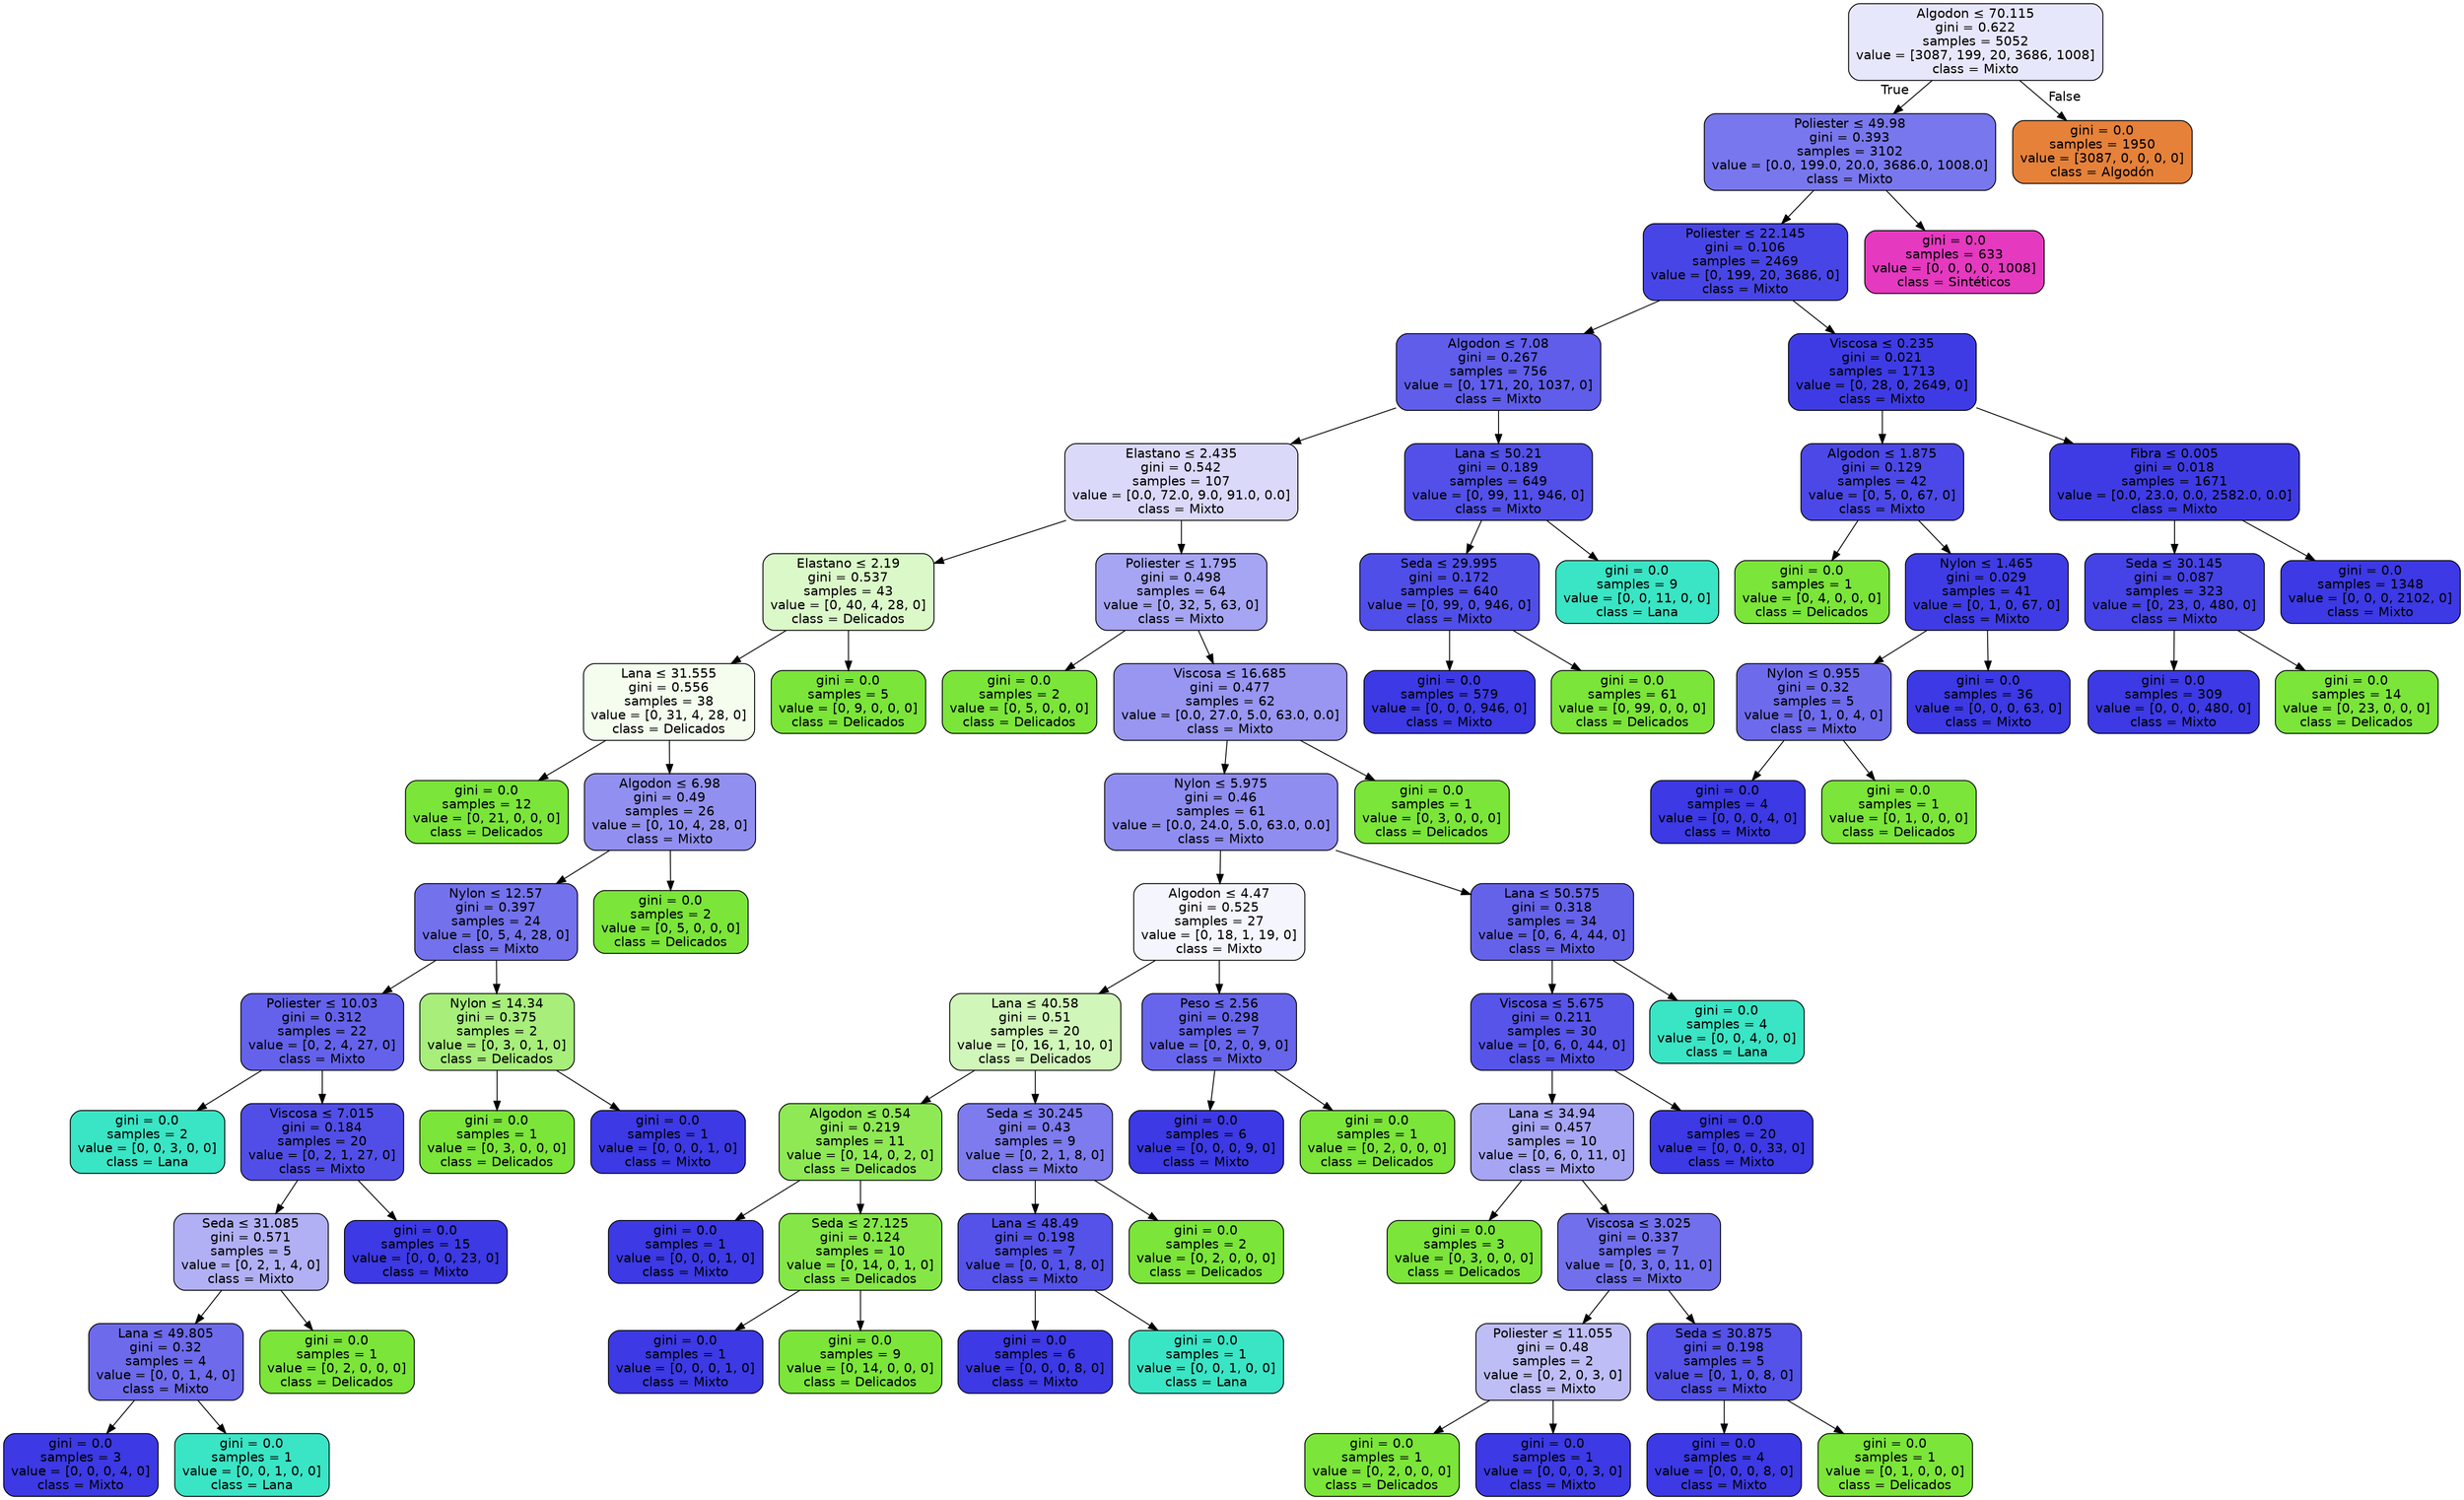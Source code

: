 digraph Tree {
node [shape=box, style="filled, rounded", color="black", fontname="helvetica"] ;
edge [fontname="helvetica"] ;
0 [label=<Algodon &le; 70.115<br/>gini = 0.622<br/>samples = 5052<br/>value = [3087, 199, 20, 3686, 1008]<br/>class = Mixto>, fillcolor="#e7e7fc"] ;
1 [label=<Poliester &le; 49.98<br/>gini = 0.393<br/>samples = 3102<br/>value = [0.0, 199.0, 20.0, 3686.0, 1008.0]<br/>class = Mixto>, fillcolor="#7977ed"] ;
0 -> 1 [labeldistance=2.5, labelangle=45, headlabel="True"] ;
2 [label=<Poliester &le; 22.145<br/>gini = 0.106<br/>samples = 2469<br/>value = [0, 199, 20, 3686, 0]<br/>class = Mixto>, fillcolor="#4845e7"] ;
1 -> 2 ;
3 [label=<Algodon &le; 7.08<br/>gini = 0.267<br/>samples = 756<br/>value = [0, 171, 20, 1037, 0]<br/>class = Mixto>, fillcolor="#5f5dea"] ;
2 -> 3 ;
4 [label=<Elastano &le; 2.435<br/>gini = 0.542<br/>samples = 107<br/>value = [0.0, 72.0, 9.0, 91.0, 0.0]<br/>class = Mixto>, fillcolor="#dad9fa"] ;
3 -> 4 ;
5 [label=<Elastano &le; 2.19<br/>gini = 0.537<br/>samples = 43<br/>value = [0, 40, 4, 28, 0]<br/>class = Delicados>, fillcolor="#dbf8c9"] ;
4 -> 5 ;
6 [label=<Lana &le; 31.555<br/>gini = 0.556<br/>samples = 38<br/>value = [0, 31, 4, 28, 0]<br/>class = Delicados>, fillcolor="#f4fdee"] ;
5 -> 6 ;
7 [label=<gini = 0.0<br/>samples = 12<br/>value = [0, 21, 0, 0, 0]<br/>class = Delicados>, fillcolor="#7be539"] ;
6 -> 7 ;
8 [label=<Algodon &le; 6.98<br/>gini = 0.49<br/>samples = 26<br/>value = [0, 10, 4, 28, 0]<br/>class = Mixto>, fillcolor="#9190f0"] ;
6 -> 8 ;
9 [label=<Nylon &le; 12.57<br/>gini = 0.397<br/>samples = 24<br/>value = [0, 5, 4, 28, 0]<br/>class = Mixto>, fillcolor="#7371ec"] ;
8 -> 9 ;
10 [label=<Poliester &le; 10.03<br/>gini = 0.312<br/>samples = 22<br/>value = [0, 2, 4, 27, 0]<br/>class = Mixto>, fillcolor="#6462ea"] ;
9 -> 10 ;
11 [label=<gini = 0.0<br/>samples = 2<br/>value = [0, 0, 3, 0, 0]<br/>class = Lana>, fillcolor="#39e5c5"] ;
10 -> 11 ;
12 [label=<Viscosa &le; 7.015<br/>gini = 0.184<br/>samples = 20<br/>value = [0, 2, 1, 27, 0]<br/>class = Mixto>, fillcolor="#514ee8"] ;
10 -> 12 ;
13 [label=<Seda &le; 31.085<br/>gini = 0.571<br/>samples = 5<br/>value = [0, 2, 1, 4, 0]<br/>class = Mixto>, fillcolor="#b1b0f5"] ;
12 -> 13 ;
14 [label=<Lana &le; 49.805<br/>gini = 0.32<br/>samples = 4<br/>value = [0, 0, 1, 4, 0]<br/>class = Mixto>, fillcolor="#6d6aec"] ;
13 -> 14 ;
15 [label=<gini = 0.0<br/>samples = 3<br/>value = [0, 0, 0, 4, 0]<br/>class = Mixto>, fillcolor="#3c39e5"] ;
14 -> 15 ;
16 [label=<gini = 0.0<br/>samples = 1<br/>value = [0, 0, 1, 0, 0]<br/>class = Lana>, fillcolor="#39e5c5"] ;
14 -> 16 ;
17 [label=<gini = 0.0<br/>samples = 1<br/>value = [0, 2, 0, 0, 0]<br/>class = Delicados>, fillcolor="#7be539"] ;
13 -> 17 ;
18 [label=<gini = 0.0<br/>samples = 15<br/>value = [0, 0, 0, 23, 0]<br/>class = Mixto>, fillcolor="#3c39e5"] ;
12 -> 18 ;
19 [label=<Nylon &le; 14.34<br/>gini = 0.375<br/>samples = 2<br/>value = [0, 3, 0, 1, 0]<br/>class = Delicados>, fillcolor="#a7ee7b"] ;
9 -> 19 ;
20 [label=<gini = 0.0<br/>samples = 1<br/>value = [0, 3, 0, 0, 0]<br/>class = Delicados>, fillcolor="#7be539"] ;
19 -> 20 ;
21 [label=<gini = 0.0<br/>samples = 1<br/>value = [0, 0, 0, 1, 0]<br/>class = Mixto>, fillcolor="#3c39e5"] ;
19 -> 21 ;
22 [label=<gini = 0.0<br/>samples = 2<br/>value = [0, 5, 0, 0, 0]<br/>class = Delicados>, fillcolor="#7be539"] ;
8 -> 22 ;
23 [label=<gini = 0.0<br/>samples = 5<br/>value = [0, 9, 0, 0, 0]<br/>class = Delicados>, fillcolor="#7be539"] ;
5 -> 23 ;
24 [label=<Poliester &le; 1.795<br/>gini = 0.498<br/>samples = 64<br/>value = [0, 32, 5, 63, 0]<br/>class = Mixto>, fillcolor="#a6a5f3"] ;
4 -> 24 ;
25 [label=<gini = 0.0<br/>samples = 2<br/>value = [0, 5, 0, 0, 0]<br/>class = Delicados>, fillcolor="#7be539"] ;
24 -> 25 ;
26 [label=<Viscosa &le; 16.685<br/>gini = 0.477<br/>samples = 62<br/>value = [0.0, 27.0, 5.0, 63.0, 0.0]<br/>class = Mixto>, fillcolor="#9896f1"] ;
24 -> 26 ;
27 [label=<Nylon &le; 5.975<br/>gini = 0.46<br/>samples = 61<br/>value = [0.0, 24.0, 5.0, 63.0, 0.0]<br/>class = Mixto>, fillcolor="#8f8df0"] ;
26 -> 27 ;
28 [label=<Algodon &le; 4.47<br/>gini = 0.525<br/>samples = 27<br/>value = [0, 18, 1, 19, 0]<br/>class = Mixto>, fillcolor="#f5f5fe"] ;
27 -> 28 ;
29 [label=<Lana &le; 40.58<br/>gini = 0.51<br/>samples = 20<br/>value = [0, 16, 1, 10, 0]<br/>class = Delicados>, fillcolor="#d0f6b9"] ;
28 -> 29 ;
30 [label=<Algodon &le; 0.54<br/>gini = 0.219<br/>samples = 11<br/>value = [0, 14, 0, 2, 0]<br/>class = Delicados>, fillcolor="#8ee955"] ;
29 -> 30 ;
31 [label=<gini = 0.0<br/>samples = 1<br/>value = [0, 0, 0, 1, 0]<br/>class = Mixto>, fillcolor="#3c39e5"] ;
30 -> 31 ;
32 [label=<Seda &le; 27.125<br/>gini = 0.124<br/>samples = 10<br/>value = [0, 14, 0, 1, 0]<br/>class = Delicados>, fillcolor="#84e747"] ;
30 -> 32 ;
33 [label=<gini = 0.0<br/>samples = 1<br/>value = [0, 0, 0, 1, 0]<br/>class = Mixto>, fillcolor="#3c39e5"] ;
32 -> 33 ;
34 [label=<gini = 0.0<br/>samples = 9<br/>value = [0, 14, 0, 0, 0]<br/>class = Delicados>, fillcolor="#7be539"] ;
32 -> 34 ;
35 [label=<Seda &le; 30.245<br/>gini = 0.43<br/>samples = 9<br/>value = [0, 2, 1, 8, 0]<br/>class = Mixto>, fillcolor="#7d7bee"] ;
29 -> 35 ;
36 [label=<Lana &le; 48.49<br/>gini = 0.198<br/>samples = 7<br/>value = [0, 0, 1, 8, 0]<br/>class = Mixto>, fillcolor="#5452e8"] ;
35 -> 36 ;
37 [label=<gini = 0.0<br/>samples = 6<br/>value = [0, 0, 0, 8, 0]<br/>class = Mixto>, fillcolor="#3c39e5"] ;
36 -> 37 ;
38 [label=<gini = 0.0<br/>samples = 1<br/>value = [0, 0, 1, 0, 0]<br/>class = Lana>, fillcolor="#39e5c5"] ;
36 -> 38 ;
39 [label=<gini = 0.0<br/>samples = 2<br/>value = [0, 2, 0, 0, 0]<br/>class = Delicados>, fillcolor="#7be539"] ;
35 -> 39 ;
40 [label=<Peso &le; 2.56<br/>gini = 0.298<br/>samples = 7<br/>value = [0, 2, 0, 9, 0]<br/>class = Mixto>, fillcolor="#6765eb"] ;
28 -> 40 ;
41 [label=<gini = 0.0<br/>samples = 6<br/>value = [0, 0, 0, 9, 0]<br/>class = Mixto>, fillcolor="#3c39e5"] ;
40 -> 41 ;
42 [label=<gini = 0.0<br/>samples = 1<br/>value = [0, 2, 0, 0, 0]<br/>class = Delicados>, fillcolor="#7be539"] ;
40 -> 42 ;
43 [label=<Lana &le; 50.575<br/>gini = 0.318<br/>samples = 34<br/>value = [0, 6, 4, 44, 0]<br/>class = Mixto>, fillcolor="#6562ea"] ;
27 -> 43 ;
44 [label=<Viscosa &le; 5.675<br/>gini = 0.211<br/>samples = 30<br/>value = [0, 6, 0, 44, 0]<br/>class = Mixto>, fillcolor="#5754e9"] ;
43 -> 44 ;
45 [label=<Lana &le; 34.94<br/>gini = 0.457<br/>samples = 10<br/>value = [0, 6, 0, 11, 0]<br/>class = Mixto>, fillcolor="#a6a5f3"] ;
44 -> 45 ;
46 [label=<gini = 0.0<br/>samples = 3<br/>value = [0, 3, 0, 0, 0]<br/>class = Delicados>, fillcolor="#7be539"] ;
45 -> 46 ;
47 [label=<Viscosa &le; 3.025<br/>gini = 0.337<br/>samples = 7<br/>value = [0, 3, 0, 11, 0]<br/>class = Mixto>, fillcolor="#716fec"] ;
45 -> 47 ;
48 [label=<Poliester &le; 11.055<br/>gini = 0.48<br/>samples = 2<br/>value = [0, 2, 0, 3, 0]<br/>class = Mixto>, fillcolor="#bebdf6"] ;
47 -> 48 ;
49 [label=<gini = 0.0<br/>samples = 1<br/>value = [0, 2, 0, 0, 0]<br/>class = Delicados>, fillcolor="#7be539"] ;
48 -> 49 ;
50 [label=<gini = 0.0<br/>samples = 1<br/>value = [0, 0, 0, 3, 0]<br/>class = Mixto>, fillcolor="#3c39e5"] ;
48 -> 50 ;
51 [label=<Seda &le; 30.875<br/>gini = 0.198<br/>samples = 5<br/>value = [0, 1, 0, 8, 0]<br/>class = Mixto>, fillcolor="#5452e8"] ;
47 -> 51 ;
52 [label=<gini = 0.0<br/>samples = 4<br/>value = [0, 0, 0, 8, 0]<br/>class = Mixto>, fillcolor="#3c39e5"] ;
51 -> 52 ;
53 [label=<gini = 0.0<br/>samples = 1<br/>value = [0, 1, 0, 0, 0]<br/>class = Delicados>, fillcolor="#7be539"] ;
51 -> 53 ;
54 [label=<gini = 0.0<br/>samples = 20<br/>value = [0, 0, 0, 33, 0]<br/>class = Mixto>, fillcolor="#3c39e5"] ;
44 -> 54 ;
55 [label=<gini = 0.0<br/>samples = 4<br/>value = [0, 0, 4, 0, 0]<br/>class = Lana>, fillcolor="#39e5c5"] ;
43 -> 55 ;
56 [label=<gini = 0.0<br/>samples = 1<br/>value = [0, 3, 0, 0, 0]<br/>class = Delicados>, fillcolor="#7be539"] ;
26 -> 56 ;
57 [label=<Lana &le; 50.21<br/>gini = 0.189<br/>samples = 649<br/>value = [0, 99, 11, 946, 0]<br/>class = Mixto>, fillcolor="#5250e8"] ;
3 -> 57 ;
58 [label=<Seda &le; 29.995<br/>gini = 0.172<br/>samples = 640<br/>value = [0, 99, 0, 946, 0]<br/>class = Mixto>, fillcolor="#504ee8"] ;
57 -> 58 ;
59 [label=<gini = 0.0<br/>samples = 579<br/>value = [0, 0, 0, 946, 0]<br/>class = Mixto>, fillcolor="#3c39e5"] ;
58 -> 59 ;
60 [label=<gini = 0.0<br/>samples = 61<br/>value = [0, 99, 0, 0, 0]<br/>class = Delicados>, fillcolor="#7be539"] ;
58 -> 60 ;
61 [label=<gini = 0.0<br/>samples = 9<br/>value = [0, 0, 11, 0, 0]<br/>class = Lana>, fillcolor="#39e5c5"] ;
57 -> 61 ;
62 [label=<Viscosa &le; 0.235<br/>gini = 0.021<br/>samples = 1713<br/>value = [0, 28, 0, 2649, 0]<br/>class = Mixto>, fillcolor="#3e3be5"] ;
2 -> 62 ;
63 [label=<Algodon &le; 1.875<br/>gini = 0.129<br/>samples = 42<br/>value = [0, 5, 0, 67, 0]<br/>class = Mixto>, fillcolor="#4b48e7"] ;
62 -> 63 ;
64 [label=<gini = 0.0<br/>samples = 1<br/>value = [0, 4, 0, 0, 0]<br/>class = Delicados>, fillcolor="#7be539"] ;
63 -> 64 ;
65 [label=<Nylon &le; 1.465<br/>gini = 0.029<br/>samples = 41<br/>value = [0, 1, 0, 67, 0]<br/>class = Mixto>, fillcolor="#3f3ce5"] ;
63 -> 65 ;
66 [label=<Nylon &le; 0.955<br/>gini = 0.32<br/>samples = 5<br/>value = [0, 1, 0, 4, 0]<br/>class = Mixto>, fillcolor="#6d6aec"] ;
65 -> 66 ;
67 [label=<gini = 0.0<br/>samples = 4<br/>value = [0, 0, 0, 4, 0]<br/>class = Mixto>, fillcolor="#3c39e5"] ;
66 -> 67 ;
68 [label=<gini = 0.0<br/>samples = 1<br/>value = [0, 1, 0, 0, 0]<br/>class = Delicados>, fillcolor="#7be539"] ;
66 -> 68 ;
69 [label=<gini = 0.0<br/>samples = 36<br/>value = [0, 0, 0, 63, 0]<br/>class = Mixto>, fillcolor="#3c39e5"] ;
65 -> 69 ;
70 [label=<Fibra &le; 0.005<br/>gini = 0.018<br/>samples = 1671<br/>value = [0.0, 23.0, 0.0, 2582.0, 0.0]<br/>class = Mixto>, fillcolor="#3e3be5"] ;
62 -> 70 ;
71 [label=<Seda &le; 30.145<br/>gini = 0.087<br/>samples = 323<br/>value = [0, 23, 0, 480, 0]<br/>class = Mixto>, fillcolor="#4542e6"] ;
70 -> 71 ;
72 [label=<gini = 0.0<br/>samples = 309<br/>value = [0, 0, 0, 480, 0]<br/>class = Mixto>, fillcolor="#3c39e5"] ;
71 -> 72 ;
73 [label=<gini = 0.0<br/>samples = 14<br/>value = [0, 23, 0, 0, 0]<br/>class = Delicados>, fillcolor="#7be539"] ;
71 -> 73 ;
74 [label=<gini = 0.0<br/>samples = 1348<br/>value = [0, 0, 0, 2102, 0]<br/>class = Mixto>, fillcolor="#3c39e5"] ;
70 -> 74 ;
75 [label=<gini = 0.0<br/>samples = 633<br/>value = [0, 0, 0, 0, 1008]<br/>class = Sintéticos>, fillcolor="#e539c0"] ;
1 -> 75 ;
76 [label=<gini = 0.0<br/>samples = 1950<br/>value = [3087, 0, 0, 0, 0]<br/>class = Algodón>, fillcolor="#e58139"] ;
0 -> 76 [labeldistance=2.5, labelangle=-45, headlabel="False"] ;
}